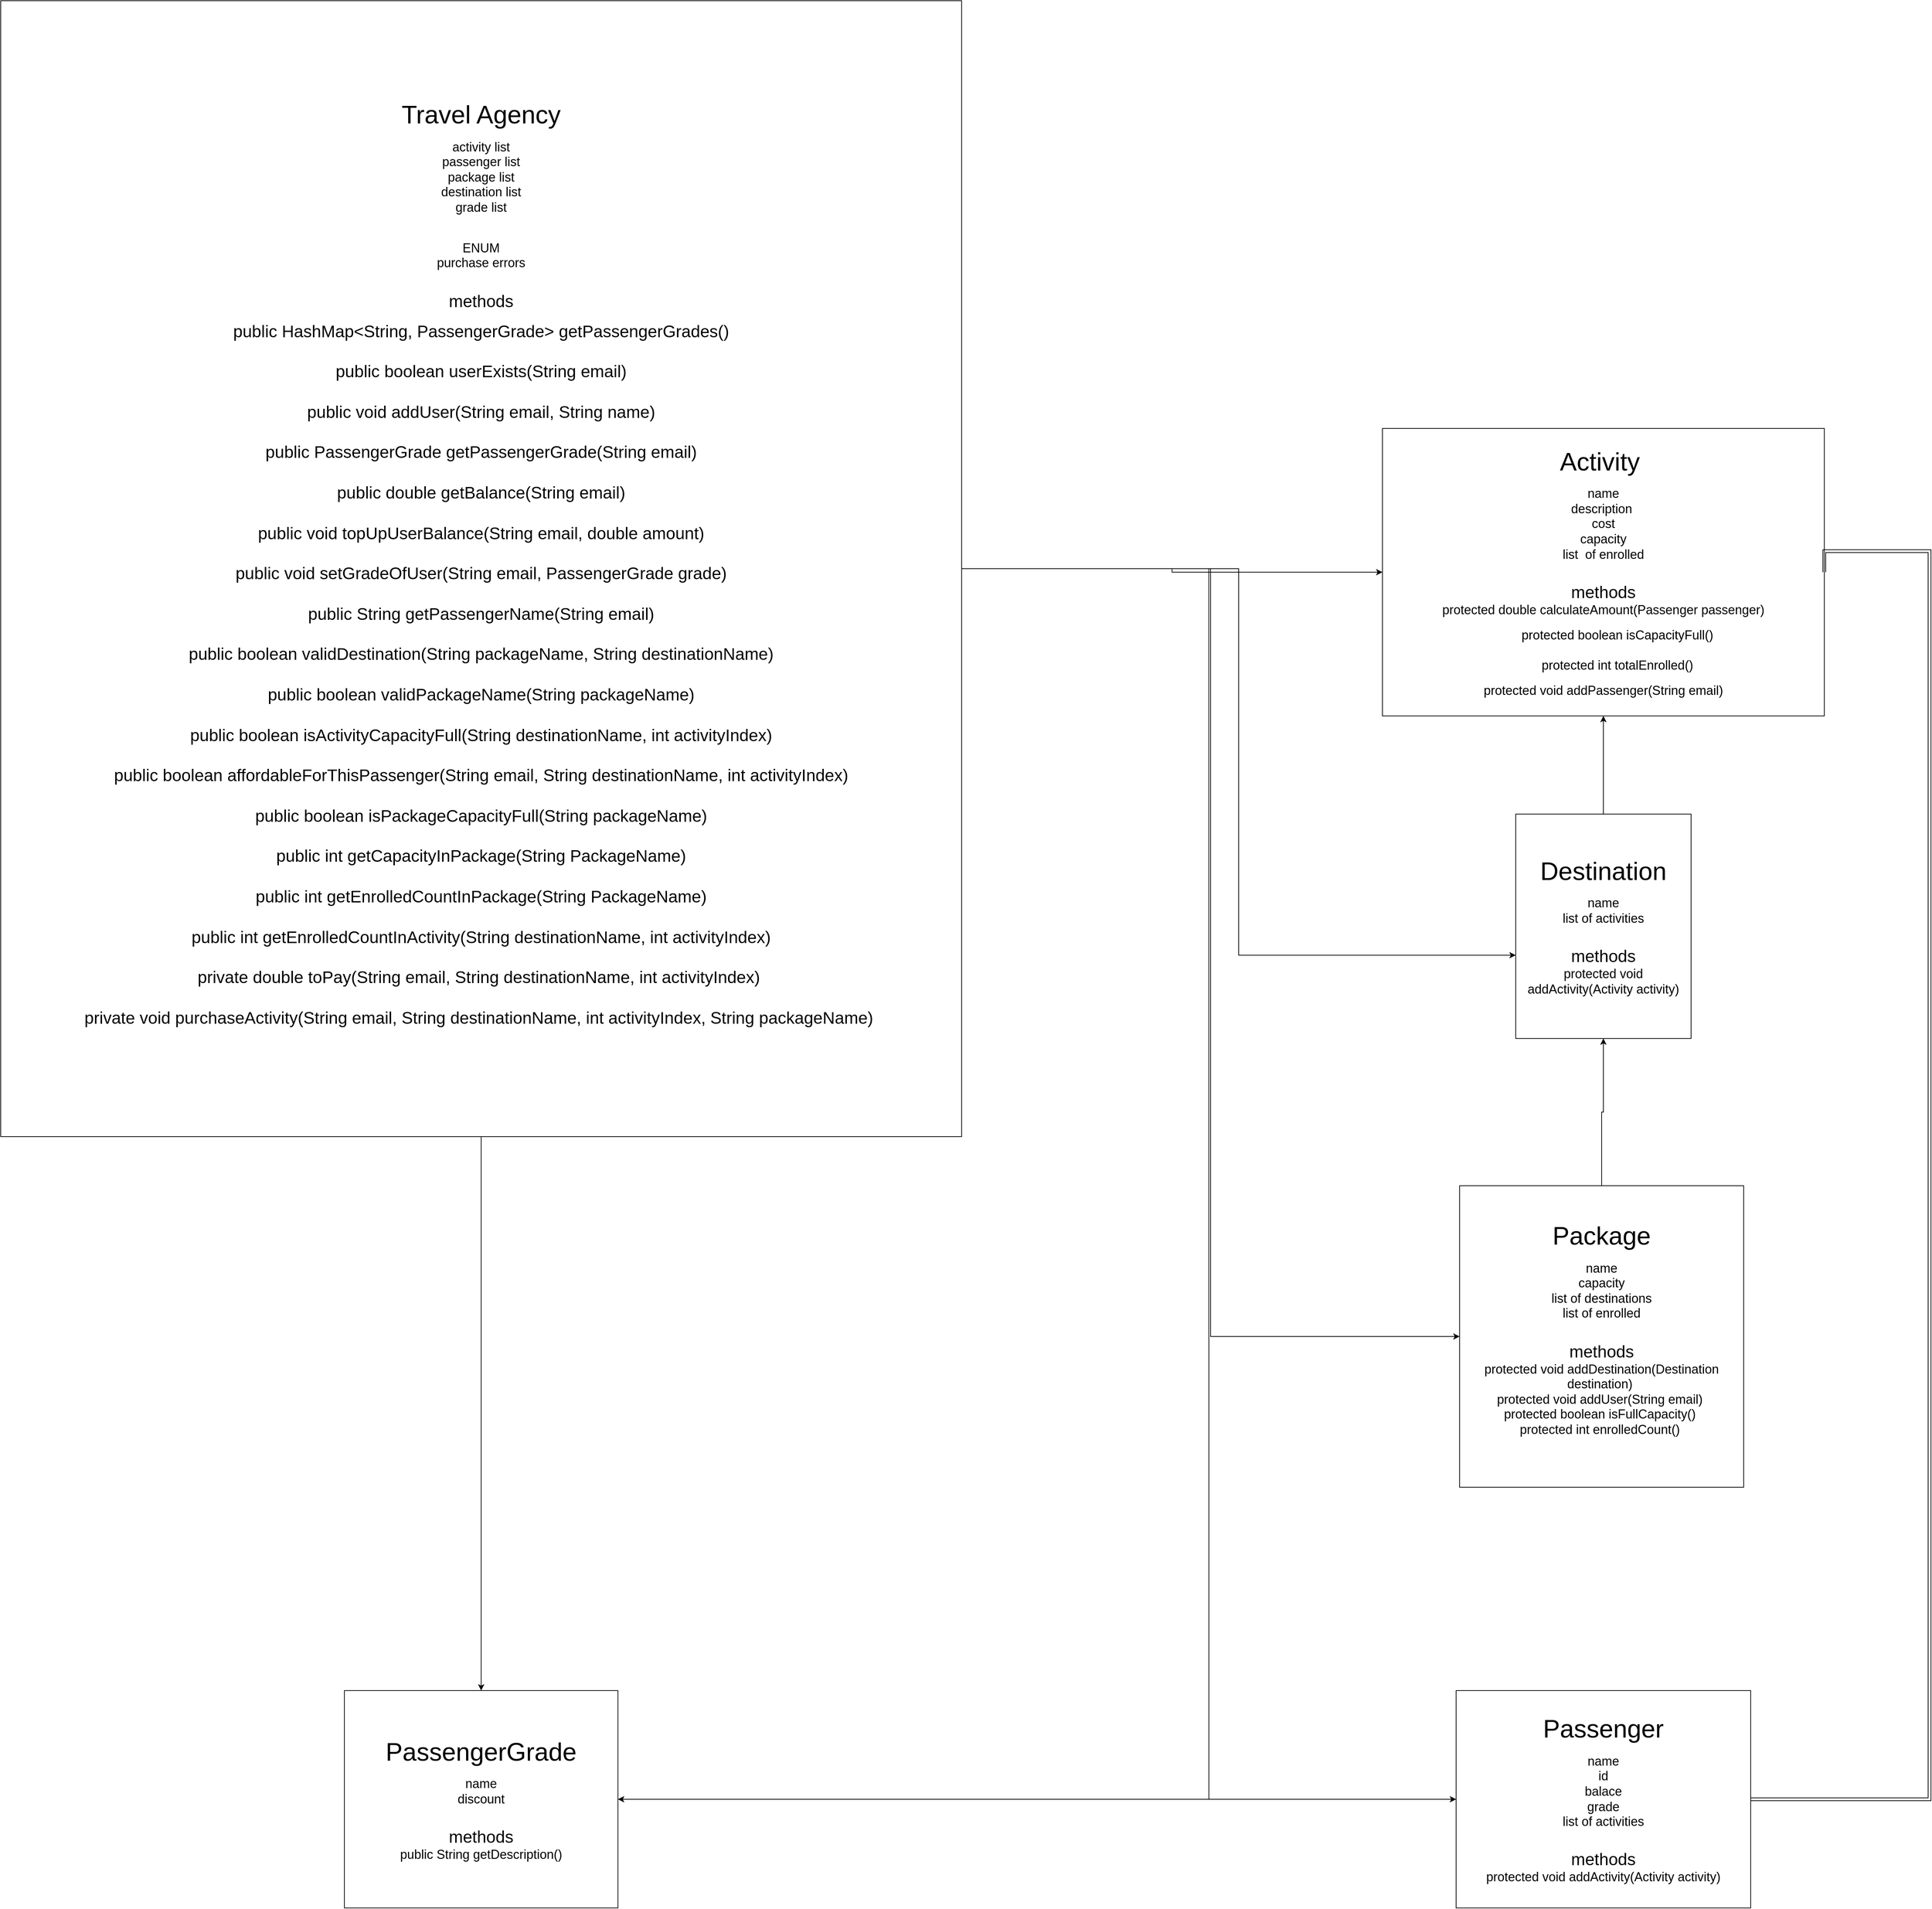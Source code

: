 <mxfile version="21.7.4" type="device">
  <diagram name="Page-1" id="Z7bHgOMU-DnD0B06KcNH">
    <mxGraphModel dx="7651" dy="3289" grid="1" gridSize="10" guides="1" tooltips="1" connect="1" arrows="1" fold="1" page="1" pageScale="1" pageWidth="827" pageHeight="1169" math="0" shadow="0">
      <root>
        <mxCell id="0" />
        <mxCell id="1" parent="0" />
        <mxCell id="71ELwNf132UY9hqVJIQ5-3" value="" style="edgeStyle=orthogonalEdgeStyle;rounded=0;orthogonalLoop=1;jettySize=auto;html=1;" edge="1" parent="1" source="71ELwNf132UY9hqVJIQ5-1" target="71ELwNf132UY9hqVJIQ5-2">
          <mxGeometry relative="1" as="geometry" />
        </mxCell>
        <mxCell id="71ELwNf132UY9hqVJIQ5-5" style="edgeStyle=orthogonalEdgeStyle;rounded=0;orthogonalLoop=1;jettySize=auto;html=1;exitX=1;exitY=0.5;exitDx=0;exitDy=0;entryX=0;entryY=0.629;entryDx=0;entryDy=0;entryPerimeter=0;" edge="1" parent="1" source="71ELwNf132UY9hqVJIQ5-1" target="71ELwNf132UY9hqVJIQ5-4">
          <mxGeometry relative="1" as="geometry" />
        </mxCell>
        <mxCell id="71ELwNf132UY9hqVJIQ5-14" style="edgeStyle=orthogonalEdgeStyle;rounded=0;orthogonalLoop=1;jettySize=auto;html=1;exitX=0.5;exitY=1;exitDx=0;exitDy=0;" edge="1" parent="1" source="71ELwNf132UY9hqVJIQ5-1" target="71ELwNf132UY9hqVJIQ5-11">
          <mxGeometry relative="1" as="geometry" />
        </mxCell>
        <mxCell id="71ELwNf132UY9hqVJIQ5-18" style="edgeStyle=orthogonalEdgeStyle;rounded=0;orthogonalLoop=1;jettySize=auto;html=1;exitX=1;exitY=0.5;exitDx=0;exitDy=0;entryX=0;entryY=0.5;entryDx=0;entryDy=0;" edge="1" parent="1" source="71ELwNf132UY9hqVJIQ5-1" target="71ELwNf132UY9hqVJIQ5-7">
          <mxGeometry relative="1" as="geometry" />
        </mxCell>
        <mxCell id="71ELwNf132UY9hqVJIQ5-19" style="edgeStyle=orthogonalEdgeStyle;rounded=0;orthogonalLoop=1;jettySize=auto;html=1;exitX=1;exitY=0.5;exitDx=0;exitDy=0;entryX=0;entryY=0.5;entryDx=0;entryDy=0;" edge="1" parent="1" source="71ELwNf132UY9hqVJIQ5-1" target="71ELwNf132UY9hqVJIQ5-10">
          <mxGeometry relative="1" as="geometry" />
        </mxCell>
        <mxCell id="71ELwNf132UY9hqVJIQ5-1" value="&lt;font style=&quot;&quot;&gt;&lt;font style=&quot;font-size: 36px;&quot;&gt;&lt;font style=&quot;&quot;&gt;Travel Agency&lt;/font&gt;&lt;br&gt;&lt;/font&gt;&lt;br&gt;&lt;font style=&quot;&quot;&gt;&lt;span style=&quot;font-size: 18px;&quot;&gt;activity list&lt;/span&gt;&lt;br&gt;&lt;font style=&quot;font-size: 18px;&quot;&gt;passenger list&lt;br&gt;&lt;/font&gt;&lt;/font&gt;&lt;/font&gt;&lt;span style=&quot;border-color: var(--border-color);&quot;&gt;&lt;font style=&quot;border-color: var(--border-color);&quot;&gt;&lt;font style=&quot;border-color: var(--border-color);&quot;&gt;&lt;font style=&quot;border-color: var(--border-color); font-size: 18px;&quot;&gt;package list&lt;br&gt;&lt;/font&gt;&lt;/font&gt;&lt;/font&gt;&lt;/span&gt;&lt;span style=&quot;border-color: var(--border-color);&quot;&gt;&lt;font style=&quot;border-color: var(--border-color);&quot;&gt;&lt;font style=&quot;border-color: var(--border-color);&quot;&gt;&lt;font style=&quot;border-color: var(--border-color); font-size: 18px;&quot;&gt;destination list&lt;br&gt;&lt;/font&gt;&lt;/font&gt;&lt;/font&gt;&lt;/span&gt;&lt;span style=&quot;border-color: var(--border-color);&quot;&gt;&lt;font style=&quot;border-color: var(--border-color);&quot;&gt;&lt;font style=&quot;border-color: var(--border-color);&quot;&gt;&lt;font style=&quot;border-color: var(--border-color); font-size: 18px;&quot;&gt;grade list&lt;br&gt;&lt;br&gt;&lt;/font&gt;&lt;/font&gt;&lt;/font&gt;&lt;/span&gt;&lt;font style=&quot;&quot;&gt;&lt;br&gt;&lt;font style=&quot;font-size: 18px;&quot;&gt;ENUM&lt;br&gt;&lt;/font&gt;&lt;font style=&quot;font-size: 18px;&quot;&gt;purchase errors&lt;/font&gt;&lt;br&gt;&lt;br&gt;&lt;br&gt;&lt;font style=&quot;font-size: 24px;&quot;&gt;methods&lt;br&gt;&lt;/font&gt;&lt;div&gt;&lt;br&gt;&lt;/div&gt;&lt;div&gt;&lt;span style=&quot;font-size: 24px;&quot;&gt;public HashMap&amp;lt;String, PassengerGrade&amp;gt; getPassengerGrades()&lt;/span&gt;&lt;/div&gt;&lt;div&gt;&lt;span style=&quot;font-size: 24px;&quot;&gt;&lt;br&gt;&lt;/span&gt;&lt;/div&gt;&lt;div&gt;&lt;span style=&quot;font-size: 24px;&quot;&gt;public boolean userExists(String email)&lt;/span&gt;&lt;/div&gt;&lt;div&gt;&lt;span style=&quot;font-size: 24px;&quot;&gt;&lt;br&gt;&lt;/span&gt;&lt;/div&gt;&lt;div&gt;&lt;span style=&quot;font-size: 24px;&quot;&gt;public void addUser(String email, String name)&lt;/span&gt;&lt;/div&gt;&lt;div&gt;&lt;span style=&quot;font-size: 24px;&quot;&gt;&lt;br&gt;&lt;/span&gt;&lt;/div&gt;&lt;div&gt;&lt;span style=&quot;font-size: 24px;&quot;&gt;public PassengerGrade getPassengerGrade(String email)&lt;/span&gt;&lt;/div&gt;&lt;div&gt;&lt;span style=&quot;font-size: 24px;&quot;&gt;&lt;br&gt;&lt;/span&gt;&lt;/div&gt;&lt;div&gt;&lt;span style=&quot;font-size: 24px;&quot;&gt;public double getBalance(String email)&lt;/span&gt;&lt;/div&gt;&lt;div&gt;&lt;span style=&quot;font-size: 24px;&quot;&gt;&lt;br&gt;&lt;/span&gt;&lt;/div&gt;&lt;div&gt;&lt;span style=&quot;font-size: 24px;&quot;&gt;public void topUpUserBalance(String email, double amount)&lt;/span&gt;&lt;/div&gt;&lt;div&gt;&lt;span style=&quot;font-size: 24px;&quot;&gt;&lt;br&gt;&lt;/span&gt;&lt;/div&gt;&lt;div&gt;&lt;span style=&quot;font-size: 24px;&quot;&gt;public void setGradeOfUser(String email, PassengerGrade grade)&lt;/span&gt;&lt;/div&gt;&lt;div&gt;&lt;span style=&quot;font-size: 24px;&quot;&gt;&lt;br&gt;&lt;/span&gt;&lt;/div&gt;&lt;div&gt;&lt;span style=&quot;font-size: 24px;&quot;&gt;public String getPassengerName(String email)&lt;/span&gt;&lt;/div&gt;&lt;div&gt;&lt;span style=&quot;font-size: 24px;&quot;&gt;&lt;br&gt;&lt;/span&gt;&lt;/div&gt;&lt;div&gt;&lt;span style=&quot;font-size: 24px;&quot;&gt;public boolean validDestination(String packageName, String destinationName)&lt;/span&gt;&lt;/div&gt;&lt;div&gt;&lt;span style=&quot;font-size: 24px;&quot;&gt;&lt;br&gt;&lt;/span&gt;&lt;/div&gt;&lt;div&gt;&lt;span style=&quot;font-size: 24px;&quot;&gt;public boolean validPackageName(String packageName)&lt;/span&gt;&lt;/div&gt;&lt;div&gt;&lt;span style=&quot;font-size: 24px;&quot;&gt;&lt;br&gt;&lt;/span&gt;&lt;/div&gt;&lt;div&gt;&lt;span style=&quot;font-size: 24px;&quot;&gt;public boolean isActivityCapacityFull(String destinationName, int activityIndex)&lt;/span&gt;&lt;/div&gt;&lt;div&gt;&lt;span style=&quot;font-size: 24px;&quot;&gt;&lt;br&gt;&lt;/span&gt;&lt;/div&gt;&lt;div&gt;&lt;span style=&quot;font-size: 24px;&quot;&gt;public boolean affordableForThisPassenger(String email, String destinationName, int activityIndex)&lt;/span&gt;&lt;/div&gt;&lt;div&gt;&lt;span style=&quot;font-size: 24px;&quot;&gt;&lt;br&gt;&lt;/span&gt;&lt;/div&gt;&lt;div&gt;&lt;span style=&quot;font-size: 24px;&quot;&gt;public boolean isPackageCapacityFull(String packageName)&lt;/span&gt;&lt;/div&gt;&lt;div&gt;&lt;span style=&quot;font-size: 24px;&quot;&gt;&lt;br&gt;&lt;/span&gt;&lt;/div&gt;&lt;div&gt;&lt;span style=&quot;font-size: 24px;&quot;&gt;public int getCapacityInPackage(String PackageName)&lt;/span&gt;&lt;/div&gt;&lt;div&gt;&lt;span style=&quot;font-size: 24px;&quot;&gt;&lt;br&gt;&lt;/span&gt;&lt;/div&gt;&lt;div&gt;&lt;span style=&quot;font-size: 24px;&quot;&gt;public int getEnrolledCountInPackage(String PackageName)&lt;/span&gt;&lt;/div&gt;&lt;div&gt;&lt;span style=&quot;font-size: 24px;&quot;&gt;&lt;br&gt;&lt;/span&gt;&lt;/div&gt;&lt;div&gt;&lt;span style=&quot;font-size: 24px;&quot;&gt;public int getEnrolledCountInActivity(String destinationName, int activityIndex)&lt;/span&gt;&lt;/div&gt;&lt;div&gt;&lt;span style=&quot;font-size: 24px;&quot;&gt;&lt;br&gt;&lt;/span&gt;&lt;/div&gt;&lt;div&gt;&lt;span style=&quot;font-size: 24px;&quot;&gt;private double toPay(String email, String destinationName, int activityIndex)&amp;nbsp;&lt;/span&gt;&lt;/div&gt;&lt;div&gt;&lt;span style=&quot;font-size: 24px;&quot;&gt;&lt;br&gt;&lt;/span&gt;&lt;/div&gt;&lt;div&gt;&lt;span style=&quot;font-size: 24px;&quot;&gt;private void purchaseActivity(String email, String destinationName, int activityIndex, String packageName)&amp;nbsp;&lt;/span&gt;&lt;/div&gt;&lt;br&gt;&lt;/font&gt;" style="rounded=0;whiteSpace=wrap;html=1;" vertex="1" parent="1">
          <mxGeometry x="-2260" y="-650" width="1370" height="1620" as="geometry" />
        </mxCell>
        <mxCell id="71ELwNf132UY9hqVJIQ5-2" value="&lt;font style=&quot;&quot;&gt;&lt;font style=&quot;font-size: 36px;&quot;&gt;Activity&amp;nbsp;&lt;br&gt;&lt;/font&gt;&lt;br&gt;&lt;font style=&quot;font-size: 18px;&quot;&gt;name&lt;br&gt;description&amp;nbsp;&lt;br&gt;cost&lt;br&gt;capacity&lt;br&gt;list&amp;nbsp; of enrolled&lt;br&gt;&lt;/font&gt;&lt;br&gt;&lt;br&gt;&lt;font style=&quot;font-size: 24px;&quot;&gt;methods&lt;/font&gt;&lt;br&gt;&lt;font style=&quot;font-size: 18px;&quot;&gt;protected double calculateAmount(Passenger passenger)&lt;br&gt;&lt;/font&gt;&lt;br&gt;&lt;/font&gt;&lt;blockquote style=&quot;margin: 0 0 0 40px; border: none; padding: 0px;&quot;&gt;&lt;font style=&quot;&quot;&gt;&lt;font style=&quot;font-size: 18px;&quot;&gt;protected boolean isCapacityFull()&lt;/font&gt;&lt;/font&gt;&lt;/blockquote&gt;&lt;blockquote style=&quot;margin: 0 0 0 40px; border: none; padding: 0px;&quot;&gt;&lt;font style=&quot;&quot;&gt;&lt;font style=&quot;font-size: 18px;&quot;&gt;&lt;br&gt;&lt;/font&gt;&lt;/font&gt;&lt;/blockquote&gt;&lt;blockquote style=&quot;margin: 0 0 0 40px; border: none; padding: 0px;&quot;&gt;&lt;font style=&quot;&quot;&gt;&lt;font style=&quot;&quot;&gt;&lt;font style=&quot;font-size: 18px;&quot;&gt;protected int totalEnrolled()&lt;/font&gt;&lt;br&gt;&lt;/font&gt;&lt;/font&gt;&lt;/blockquote&gt;&lt;font style=&quot;&quot;&gt;&lt;br&gt;&lt;font style=&quot;font-size: 18px;&quot;&gt;protected void addPassenger(String email)&lt;/font&gt;&lt;br&gt;&lt;/font&gt;" style="whiteSpace=wrap;html=1;rounded=0;" vertex="1" parent="1">
          <mxGeometry x="-290" y="-40" width="630" height="410" as="geometry" />
        </mxCell>
        <mxCell id="71ELwNf132UY9hqVJIQ5-6" style="edgeStyle=orthogonalEdgeStyle;rounded=0;orthogonalLoop=1;jettySize=auto;html=1;exitX=0.5;exitY=0;exitDx=0;exitDy=0;entryX=0.5;entryY=1;entryDx=0;entryDy=0;" edge="1" parent="1" source="71ELwNf132UY9hqVJIQ5-4" target="71ELwNf132UY9hqVJIQ5-2">
          <mxGeometry relative="1" as="geometry" />
        </mxCell>
        <mxCell id="71ELwNf132UY9hqVJIQ5-4" value="&lt;font style=&quot;&quot;&gt;&lt;font style=&quot;font-size: 36px;&quot;&gt;Destination&lt;br&gt;&lt;/font&gt;&lt;br&gt;&lt;font style=&quot;font-size: 18px;&quot;&gt;name&lt;br&gt;&lt;/font&gt;&lt;font style=&quot;font-size: 18px;&quot;&gt;list of activities&lt;br&gt;&lt;/font&gt;&lt;font style=&quot;font-size: 24px;&quot;&gt;&lt;br&gt;&lt;/font&gt;&lt;font style=&quot;font-size: 24px;&quot;&gt;methods&lt;br&gt;&lt;/font&gt;&lt;font style=&quot;font-size: 18px;&quot;&gt;protected void &lt;/font&gt;&lt;font style=&quot;font-size: 18px;&quot;&gt;addActivity(Activity activity)&lt;/font&gt;&lt;br&gt;&lt;/font&gt;" style="rounded=0;whiteSpace=wrap;html=1;" vertex="1" parent="1">
          <mxGeometry x="-100" y="510" width="250" height="320" as="geometry" />
        </mxCell>
        <mxCell id="71ELwNf132UY9hqVJIQ5-8" style="edgeStyle=orthogonalEdgeStyle;rounded=0;orthogonalLoop=1;jettySize=auto;html=1;exitX=0.5;exitY=0;exitDx=0;exitDy=0;entryX=0.5;entryY=1;entryDx=0;entryDy=0;" edge="1" parent="1" source="71ELwNf132UY9hqVJIQ5-7" target="71ELwNf132UY9hqVJIQ5-4">
          <mxGeometry relative="1" as="geometry" />
        </mxCell>
        <mxCell id="71ELwNf132UY9hqVJIQ5-7" value="&lt;font style=&quot;&quot;&gt;&lt;font style=&quot;font-size: 36px;&quot;&gt;Package&lt;br&gt;&lt;/font&gt;&lt;br&gt;&lt;font style=&quot;font-size: 18px;&quot;&gt;name&lt;br&gt;&lt;/font&gt;&lt;font style=&quot;font-size: 18px;&quot;&gt;capacity&lt;br&gt;list of destinations&lt;br&gt;list of enrolled&lt;br&gt;&lt;/font&gt;&lt;font style=&quot;font-size: 24px;&quot;&gt;&lt;br&gt;&lt;/font&gt;&lt;font style=&quot;font-size: 24px;&quot;&gt;methods&lt;br&gt;&lt;/font&gt;&lt;font style=&quot;font-size: 18px;&quot;&gt;&lt;div style=&quot;&quot;&gt;protected void addDestination(Destination destination)&amp;nbsp;&lt;/div&gt;&lt;div style=&quot;&quot;&gt;protected void addUser(String email)&amp;nbsp;&lt;/div&gt;&lt;div style=&quot;&quot;&gt;protected boolean isFullCapacity()&amp;nbsp;&lt;/div&gt;&lt;div style=&quot;&quot;&gt;protected int enrolledCount()&amp;nbsp;&lt;/div&gt;&lt;/font&gt;&lt;br&gt;&lt;/font&gt;" style="rounded=0;whiteSpace=wrap;html=1;" vertex="1" parent="1">
          <mxGeometry x="-180" y="1040" width="405" height="430" as="geometry" />
        </mxCell>
        <mxCell id="71ELwNf132UY9hqVJIQ5-13" style="edgeStyle=orthogonalEdgeStyle;rounded=0;orthogonalLoop=1;jettySize=auto;html=1;exitX=0;exitY=0.5;exitDx=0;exitDy=0;entryX=1;entryY=0.5;entryDx=0;entryDy=0;" edge="1" parent="1" source="71ELwNf132UY9hqVJIQ5-10" target="71ELwNf132UY9hqVJIQ5-11">
          <mxGeometry relative="1" as="geometry" />
        </mxCell>
        <mxCell id="71ELwNf132UY9hqVJIQ5-15" style="edgeStyle=orthogonalEdgeStyle;rounded=0;orthogonalLoop=1;jettySize=auto;html=1;exitX=1;exitY=0.5;exitDx=0;exitDy=0;entryX=1;entryY=0.5;entryDx=0;entryDy=0;shape=link;" edge="1" parent="1" source="71ELwNf132UY9hqVJIQ5-10" target="71ELwNf132UY9hqVJIQ5-2">
          <mxGeometry relative="1" as="geometry">
            <Array as="points">
              <mxPoint x="490" y="1915" />
              <mxPoint x="490" y="135" />
            </Array>
          </mxGeometry>
        </mxCell>
        <mxCell id="71ELwNf132UY9hqVJIQ5-10" value="&lt;font style=&quot;&quot;&gt;&lt;font style=&quot;font-size: 36px;&quot;&gt;Passenger&lt;/font&gt;&lt;br&gt;&lt;br&gt;&lt;font style=&quot;font-size: 18px;&quot;&gt;name&lt;br&gt;&lt;/font&gt;&lt;font style=&quot;font-size: 18px;&quot;&gt;id&lt;br&gt;balace&lt;br&gt;grade&lt;br&gt;list of activities&lt;br&gt;&lt;/font&gt;&lt;font style=&quot;font-size: 24px;&quot;&gt;&lt;br&gt;&lt;/font&gt;&lt;font style=&quot;font-size: 24px;&quot;&gt;methods&lt;br&gt;&lt;/font&gt;&lt;font style=&quot;font-size: 18px;&quot;&gt;protected void addActivity(Activity activity)&lt;/font&gt;&lt;br&gt;&lt;/font&gt;" style="rounded=0;whiteSpace=wrap;html=1;" vertex="1" parent="1">
          <mxGeometry x="-185" y="1760" width="420" height="310" as="geometry" />
        </mxCell>
        <mxCell id="71ELwNf132UY9hqVJIQ5-11" value="&lt;font style=&quot;&quot;&gt;&lt;font style=&quot;font-size: 36px;&quot;&gt;PassengerGrade&lt;br&gt;&lt;/font&gt;&lt;br&gt;&lt;font style=&quot;font-size: 18px;&quot;&gt;name&lt;br&gt;&lt;/font&gt;&lt;font style=&quot;font-size: 18px;&quot;&gt;discount&lt;br&gt;&lt;/font&gt;&lt;font style=&quot;font-size: 24px;&quot;&gt;&lt;br&gt;&lt;/font&gt;&lt;font style=&quot;font-size: 24px;&quot;&gt;methods&lt;br&gt;&lt;/font&gt;&lt;font style=&quot;font-size: 18px;&quot;&gt;public String getDescription()&lt;/font&gt;&lt;br&gt;&lt;/font&gt;" style="rounded=0;whiteSpace=wrap;html=1;" vertex="1" parent="1">
          <mxGeometry x="-1770" y="1760" width="390" height="310" as="geometry" />
        </mxCell>
      </root>
    </mxGraphModel>
  </diagram>
</mxfile>
